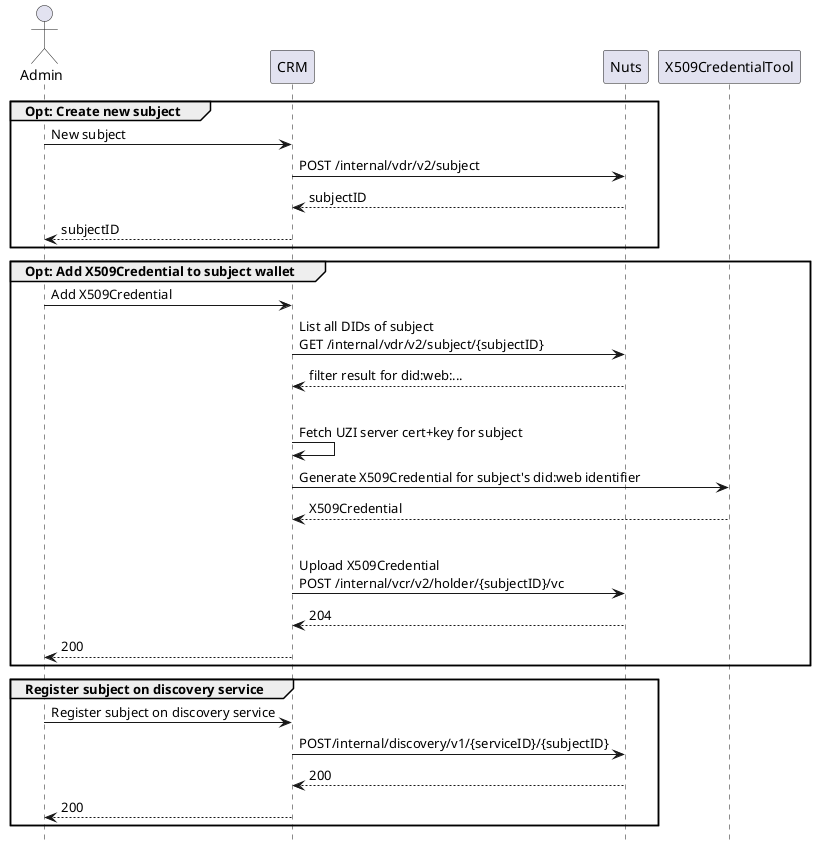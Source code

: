 @startuml
hide footbox

actor Admin
participant CRM
participant Nuts
participant X509CredentialTool as tool


group Opt: Create new subject
    Admin -> CRM : New subject
    CRM -> Nuts: POST /internal/vdr/v2/subject
    CRM <-- Nuts: subjectID
    Admin <-- CRM: subjectID
end group

group Opt: Add X509Credential to subject wallet
    Admin -> CRM: Add X509Credential
    CRM -> Nuts : List all DIDs of subject \nGET /internal/vdr/v2/subject/{subjectID}
    CRM <-- Nuts : filter result for did:web:...
    
    |||

    CRM -> CRM: Fetch UZI server cert+key for subject
    CRM -> tool: Generate X509Credential for subject's did:web identifier
    CRM <-- tool: X509Credential

    |||

    CRM -> Nuts : Upload X509Credential \nPOST /internal/vcr/v2/holder/{subjectID}/vc
    CRM <-- Nuts: 204
    Admin <-- CRM: 200
end group

group Register subject on discovery service
    Admin -> CRM: Register subject on discovery service
    CRM -> Nuts : POST/internal/discovery/v1/{serviceID}/{subjectID}
    CRM <-- Nuts : 200
    Admin <-- CRM: 200
end group

@enduml